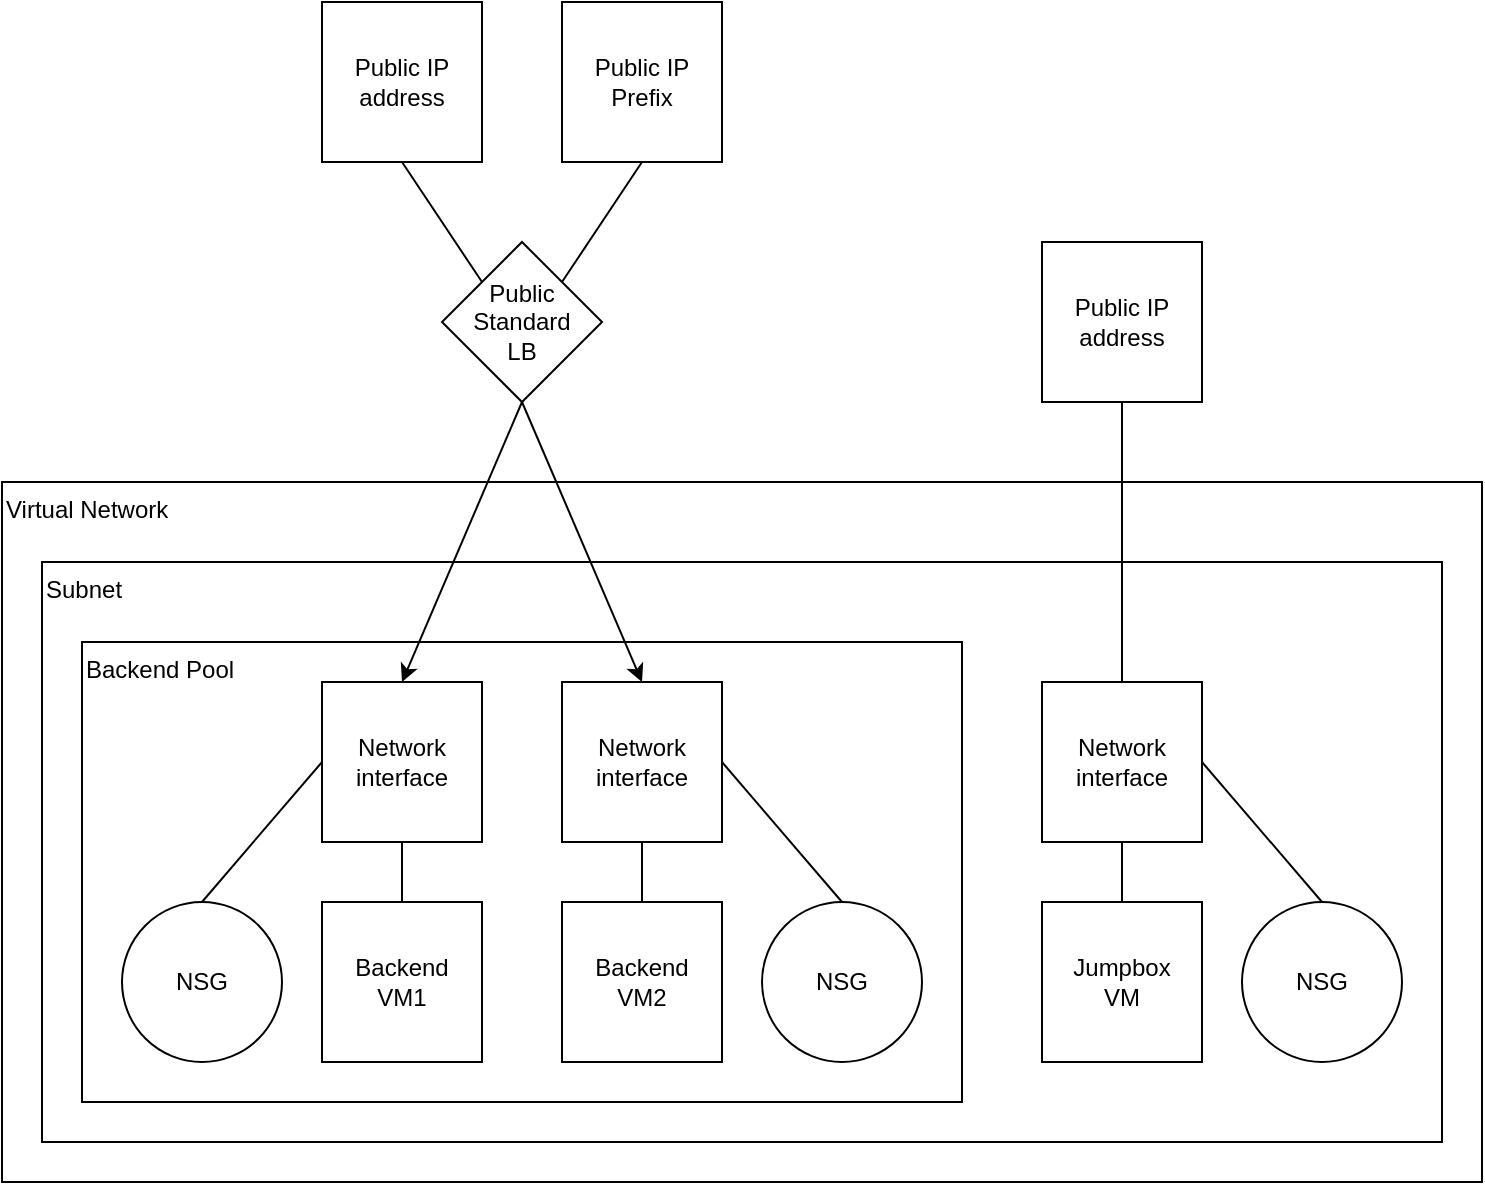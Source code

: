 <mxfile version="13.0.9">
    <diagram id="j6eIODb7nfp2r8fy3Agq" name="Page-1">
        <mxGraphModel dx="971" dy="947" grid="1" gridSize="10" guides="1" tooltips="1" connect="1" arrows="1" fold="1" page="1" pageScale="1" pageWidth="850" pageHeight="1100" math="0" shadow="0">
            <root>
                <mxCell id="0"/>
                <mxCell id="1" parent="0"/>
                <mxCell id="2" value="Public IP address" style="rounded=0;whiteSpace=wrap;html=1;" parent="1" vertex="1">
                    <mxGeometry x="560" y="160" width="80" height="80" as="geometry"/>
                </mxCell>
                <mxCell id="3" value="Public&lt;br&gt;Standard&lt;br&gt;LB" style="rhombus;whiteSpace=wrap;html=1;" parent="1" vertex="1">
                    <mxGeometry x="260" y="160" width="80" height="80" as="geometry"/>
                </mxCell>
                <mxCell id="4" value="Public IP address" style="rounded=0;whiteSpace=wrap;html=1;" parent="1" vertex="1">
                    <mxGeometry x="200" y="40" width="80" height="80" as="geometry"/>
                </mxCell>
                <mxCell id="5" value="Public IP Prefix" style="rounded=0;whiteSpace=wrap;html=1;" parent="1" vertex="1">
                    <mxGeometry x="320" y="40" width="80" height="80" as="geometry"/>
                </mxCell>
                <mxCell id="6" value="Virtual Network" style="rounded=0;whiteSpace=wrap;html=1;align=left;verticalAlign=top;" parent="1" vertex="1">
                    <mxGeometry x="40" y="280" width="740" height="350" as="geometry"/>
                </mxCell>
                <mxCell id="8" value="Subnet" style="rounded=0;whiteSpace=wrap;html=1;align=left;verticalAlign=top;" parent="1" vertex="1">
                    <mxGeometry x="60" y="320" width="700" height="290" as="geometry"/>
                </mxCell>
                <mxCell id="9" value="Backend Pool" style="rounded=0;whiteSpace=wrap;html=1;align=left;verticalAlign=top;" parent="1" vertex="1">
                    <mxGeometry x="80" y="360" width="440" height="230" as="geometry"/>
                </mxCell>
                <mxCell id="10" value="Network&lt;br&gt;interface" style="rounded=0;whiteSpace=wrap;html=1;" parent="1" vertex="1">
                    <mxGeometry x="200" y="380" width="80" height="80" as="geometry"/>
                </mxCell>
                <mxCell id="11" value="Backend&lt;br&gt;VM1" style="rounded=0;whiteSpace=wrap;html=1;" parent="1" vertex="1">
                    <mxGeometry x="200" y="490" width="80" height="80" as="geometry"/>
                </mxCell>
                <mxCell id="15" value="Network&lt;br&gt;interface" style="rounded=0;whiteSpace=wrap;html=1;" parent="1" vertex="1">
                    <mxGeometry x="320" y="380" width="80" height="80" as="geometry"/>
                </mxCell>
                <mxCell id="16" value="Backend&lt;br&gt;VM2" style="rounded=0;whiteSpace=wrap;html=1;" parent="1" vertex="1">
                    <mxGeometry x="320" y="490" width="80" height="80" as="geometry"/>
                </mxCell>
                <mxCell id="18" value="" style="endArrow=none;html=1;exitX=0.5;exitY=0;exitDx=0;exitDy=0;entryX=0.5;entryY=1;entryDx=0;entryDy=0;" parent="1" source="11" target="10" edge="1">
                    <mxGeometry width="50" height="50" relative="1" as="geometry">
                        <mxPoint x="640" y="280" as="sourcePoint"/>
                        <mxPoint x="690" y="230" as="targetPoint"/>
                    </mxGeometry>
                </mxCell>
                <mxCell id="19" value="" style="endArrow=none;html=1;entryX=0;entryY=0.5;entryDx=0;entryDy=0;" parent="1" target="10" edge="1">
                    <mxGeometry width="50" height="50" relative="1" as="geometry">
                        <mxPoint x="140" y="490" as="sourcePoint"/>
                        <mxPoint x="130" y="180" as="targetPoint"/>
                    </mxGeometry>
                </mxCell>
                <mxCell id="20" value="" style="endArrow=none;html=1;entryX=1;entryY=0.5;entryDx=0;entryDy=0;" parent="1" target="15" edge="1">
                    <mxGeometry width="50" height="50" relative="1" as="geometry">
                        <mxPoint x="460" y="490" as="sourcePoint"/>
                        <mxPoint x="210" y="430" as="targetPoint"/>
                    </mxGeometry>
                </mxCell>
                <mxCell id="21" value="" style="endArrow=none;html=1;exitX=0.5;exitY=0;exitDx=0;exitDy=0;entryX=0.5;entryY=1;entryDx=0;entryDy=0;" parent="1" source="16" target="15" edge="1">
                    <mxGeometry width="50" height="50" relative="1" as="geometry">
                        <mxPoint x="250" y="500" as="sourcePoint"/>
                        <mxPoint x="250" y="470" as="targetPoint"/>
                    </mxGeometry>
                </mxCell>
                <mxCell id="22" value="" style="endArrow=classic;html=1;entryX=0.5;entryY=0;entryDx=0;entryDy=0;exitX=0.5;exitY=1;exitDx=0;exitDy=0;" parent="1" source="3" target="10" edge="1">
                    <mxGeometry width="50" height="50" relative="1" as="geometry">
                        <mxPoint x="260" y="190" as="sourcePoint"/>
                        <mxPoint x="260" y="380" as="targetPoint"/>
                    </mxGeometry>
                </mxCell>
                <mxCell id="23" value="" style="endArrow=classic;html=1;entryX=0.5;entryY=0;entryDx=0;entryDy=0;exitX=0.5;exitY=1;exitDx=0;exitDy=0;" parent="1" source="3" target="15" edge="1">
                    <mxGeometry width="50" height="50" relative="1" as="geometry">
                        <mxPoint x="340" y="190" as="sourcePoint"/>
                        <mxPoint x="340" y="380" as="targetPoint"/>
                    </mxGeometry>
                </mxCell>
                <mxCell id="24" value="Network&lt;br&gt;interface" style="rounded=0;whiteSpace=wrap;html=1;" parent="1" vertex="1">
                    <mxGeometry x="560" y="380" width="80" height="80" as="geometry"/>
                </mxCell>
                <mxCell id="25" value="Jumpbox&lt;br&gt;VM" style="rounded=0;whiteSpace=wrap;html=1;" parent="1" vertex="1">
                    <mxGeometry x="560" y="490" width="80" height="80" as="geometry"/>
                </mxCell>
                <mxCell id="27" value="" style="endArrow=none;html=1;entryX=1;entryY=0.5;entryDx=0;entryDy=0;exitX=0.5;exitY=0;exitDx=0;exitDy=0;" parent="1" source="35" target="24" edge="1">
                    <mxGeometry width="50" height="50" relative="1" as="geometry">
                        <mxPoint x="700" y="500" as="sourcePoint"/>
                        <mxPoint x="450" y="430" as="targetPoint"/>
                    </mxGeometry>
                </mxCell>
                <mxCell id="28" value="" style="endArrow=none;html=1;exitX=0.5;exitY=0;exitDx=0;exitDy=0;entryX=0.5;entryY=1;entryDx=0;entryDy=0;" parent="1" source="25" target="24" edge="1">
                    <mxGeometry width="50" height="50" relative="1" as="geometry">
                        <mxPoint x="490" y="500" as="sourcePoint"/>
                        <mxPoint x="490" y="470" as="targetPoint"/>
                    </mxGeometry>
                </mxCell>
                <mxCell id="29" value="" style="endArrow=none;html=1;entryX=0.5;entryY=1;entryDx=0;entryDy=0;exitX=0.5;exitY=0;exitDx=0;exitDy=0;" parent="1" source="24" target="2" edge="1">
                    <mxGeometry width="50" height="50" relative="1" as="geometry">
                        <mxPoint x="540" y="200" as="sourcePoint"/>
                        <mxPoint x="590" y="150" as="targetPoint"/>
                    </mxGeometry>
                </mxCell>
                <mxCell id="32" value="" style="endArrow=none;html=1;entryX=0.5;entryY=1;entryDx=0;entryDy=0;exitX=1;exitY=0;exitDx=0;exitDy=0;" parent="1" source="3" target="5" edge="1">
                    <mxGeometry width="50" height="50" relative="1" as="geometry">
                        <mxPoint x="310" y="150" as="sourcePoint"/>
                        <mxPoint x="360" y="100" as="targetPoint"/>
                    </mxGeometry>
                </mxCell>
                <mxCell id="33" value="" style="endArrow=none;html=1;entryX=0.5;entryY=1;entryDx=0;entryDy=0;exitX=0;exitY=0;exitDx=0;exitDy=0;" parent="1" source="3" target="4" edge="1">
                    <mxGeometry width="50" height="50" relative="1" as="geometry">
                        <mxPoint x="130" y="170" as="sourcePoint"/>
                        <mxPoint x="180" y="120" as="targetPoint"/>
                    </mxGeometry>
                </mxCell>
                <mxCell id="34" value="NSG" style="ellipse;whiteSpace=wrap;html=1;" vertex="1" parent="1">
                    <mxGeometry x="100" y="490" width="80" height="80" as="geometry"/>
                </mxCell>
                <mxCell id="35" value="NSG" style="ellipse;whiteSpace=wrap;html=1;" vertex="1" parent="1">
                    <mxGeometry x="660" y="490" width="80" height="80" as="geometry"/>
                </mxCell>
                <mxCell id="36" value="NSG" style="ellipse;whiteSpace=wrap;html=1;" vertex="1" parent="1">
                    <mxGeometry x="420" y="490" width="80" height="80" as="geometry"/>
                </mxCell>
            </root>
        </mxGraphModel>
    </diagram>
</mxfile>